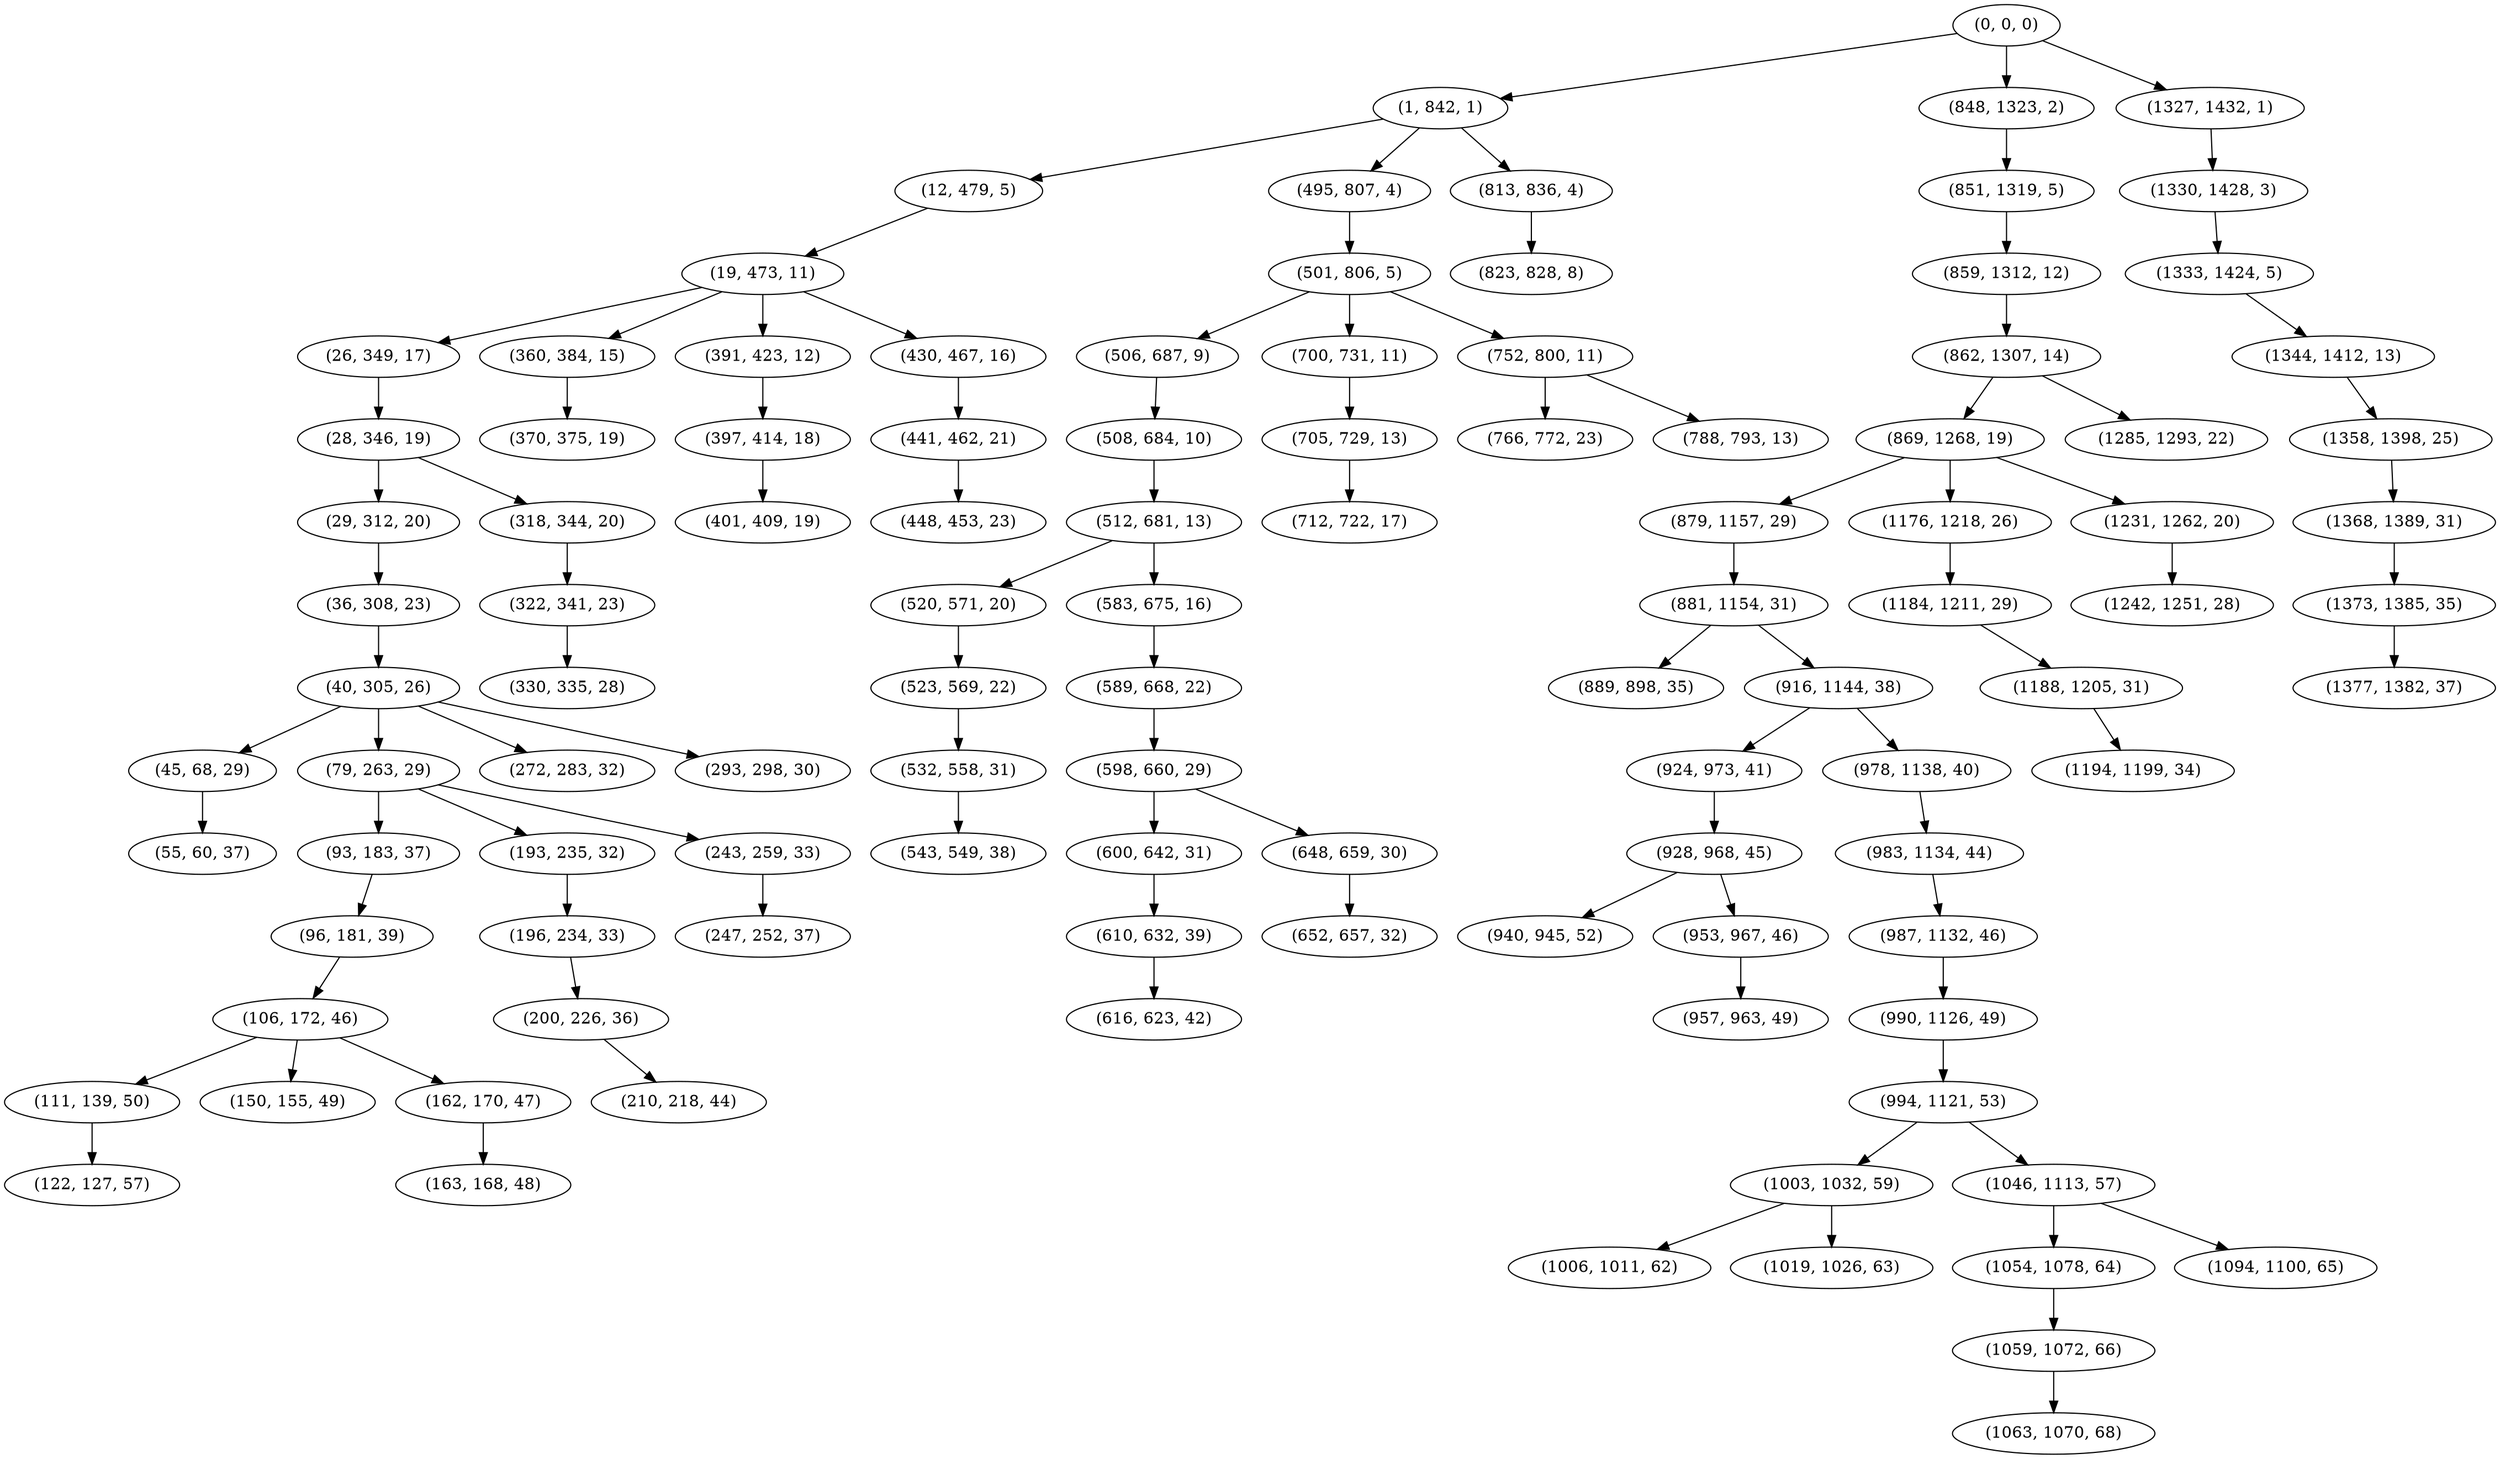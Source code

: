 digraph tree {
    "(0, 0, 0)";
    "(1, 842, 1)";
    "(12, 479, 5)";
    "(19, 473, 11)";
    "(26, 349, 17)";
    "(28, 346, 19)";
    "(29, 312, 20)";
    "(36, 308, 23)";
    "(40, 305, 26)";
    "(45, 68, 29)";
    "(55, 60, 37)";
    "(79, 263, 29)";
    "(93, 183, 37)";
    "(96, 181, 39)";
    "(106, 172, 46)";
    "(111, 139, 50)";
    "(122, 127, 57)";
    "(150, 155, 49)";
    "(162, 170, 47)";
    "(163, 168, 48)";
    "(193, 235, 32)";
    "(196, 234, 33)";
    "(200, 226, 36)";
    "(210, 218, 44)";
    "(243, 259, 33)";
    "(247, 252, 37)";
    "(272, 283, 32)";
    "(293, 298, 30)";
    "(318, 344, 20)";
    "(322, 341, 23)";
    "(330, 335, 28)";
    "(360, 384, 15)";
    "(370, 375, 19)";
    "(391, 423, 12)";
    "(397, 414, 18)";
    "(401, 409, 19)";
    "(430, 467, 16)";
    "(441, 462, 21)";
    "(448, 453, 23)";
    "(495, 807, 4)";
    "(501, 806, 5)";
    "(506, 687, 9)";
    "(508, 684, 10)";
    "(512, 681, 13)";
    "(520, 571, 20)";
    "(523, 569, 22)";
    "(532, 558, 31)";
    "(543, 549, 38)";
    "(583, 675, 16)";
    "(589, 668, 22)";
    "(598, 660, 29)";
    "(600, 642, 31)";
    "(610, 632, 39)";
    "(616, 623, 42)";
    "(648, 659, 30)";
    "(652, 657, 32)";
    "(700, 731, 11)";
    "(705, 729, 13)";
    "(712, 722, 17)";
    "(752, 800, 11)";
    "(766, 772, 23)";
    "(788, 793, 13)";
    "(813, 836, 4)";
    "(823, 828, 8)";
    "(848, 1323, 2)";
    "(851, 1319, 5)";
    "(859, 1312, 12)";
    "(862, 1307, 14)";
    "(869, 1268, 19)";
    "(879, 1157, 29)";
    "(881, 1154, 31)";
    "(889, 898, 35)";
    "(916, 1144, 38)";
    "(924, 973, 41)";
    "(928, 968, 45)";
    "(940, 945, 52)";
    "(953, 967, 46)";
    "(957, 963, 49)";
    "(978, 1138, 40)";
    "(983, 1134, 44)";
    "(987, 1132, 46)";
    "(990, 1126, 49)";
    "(994, 1121, 53)";
    "(1003, 1032, 59)";
    "(1006, 1011, 62)";
    "(1019, 1026, 63)";
    "(1046, 1113, 57)";
    "(1054, 1078, 64)";
    "(1059, 1072, 66)";
    "(1063, 1070, 68)";
    "(1094, 1100, 65)";
    "(1176, 1218, 26)";
    "(1184, 1211, 29)";
    "(1188, 1205, 31)";
    "(1194, 1199, 34)";
    "(1231, 1262, 20)";
    "(1242, 1251, 28)";
    "(1285, 1293, 22)";
    "(1327, 1432, 1)";
    "(1330, 1428, 3)";
    "(1333, 1424, 5)";
    "(1344, 1412, 13)";
    "(1358, 1398, 25)";
    "(1368, 1389, 31)";
    "(1373, 1385, 35)";
    "(1377, 1382, 37)";
    "(0, 0, 0)" -> "(1, 842, 1)";
    "(0, 0, 0)" -> "(848, 1323, 2)";
    "(0, 0, 0)" -> "(1327, 1432, 1)";
    "(1, 842, 1)" -> "(12, 479, 5)";
    "(1, 842, 1)" -> "(495, 807, 4)";
    "(1, 842, 1)" -> "(813, 836, 4)";
    "(12, 479, 5)" -> "(19, 473, 11)";
    "(19, 473, 11)" -> "(26, 349, 17)";
    "(19, 473, 11)" -> "(360, 384, 15)";
    "(19, 473, 11)" -> "(391, 423, 12)";
    "(19, 473, 11)" -> "(430, 467, 16)";
    "(26, 349, 17)" -> "(28, 346, 19)";
    "(28, 346, 19)" -> "(29, 312, 20)";
    "(28, 346, 19)" -> "(318, 344, 20)";
    "(29, 312, 20)" -> "(36, 308, 23)";
    "(36, 308, 23)" -> "(40, 305, 26)";
    "(40, 305, 26)" -> "(45, 68, 29)";
    "(40, 305, 26)" -> "(79, 263, 29)";
    "(40, 305, 26)" -> "(272, 283, 32)";
    "(40, 305, 26)" -> "(293, 298, 30)";
    "(45, 68, 29)" -> "(55, 60, 37)";
    "(79, 263, 29)" -> "(93, 183, 37)";
    "(79, 263, 29)" -> "(193, 235, 32)";
    "(79, 263, 29)" -> "(243, 259, 33)";
    "(93, 183, 37)" -> "(96, 181, 39)";
    "(96, 181, 39)" -> "(106, 172, 46)";
    "(106, 172, 46)" -> "(111, 139, 50)";
    "(106, 172, 46)" -> "(150, 155, 49)";
    "(106, 172, 46)" -> "(162, 170, 47)";
    "(111, 139, 50)" -> "(122, 127, 57)";
    "(162, 170, 47)" -> "(163, 168, 48)";
    "(193, 235, 32)" -> "(196, 234, 33)";
    "(196, 234, 33)" -> "(200, 226, 36)";
    "(200, 226, 36)" -> "(210, 218, 44)";
    "(243, 259, 33)" -> "(247, 252, 37)";
    "(318, 344, 20)" -> "(322, 341, 23)";
    "(322, 341, 23)" -> "(330, 335, 28)";
    "(360, 384, 15)" -> "(370, 375, 19)";
    "(391, 423, 12)" -> "(397, 414, 18)";
    "(397, 414, 18)" -> "(401, 409, 19)";
    "(430, 467, 16)" -> "(441, 462, 21)";
    "(441, 462, 21)" -> "(448, 453, 23)";
    "(495, 807, 4)" -> "(501, 806, 5)";
    "(501, 806, 5)" -> "(506, 687, 9)";
    "(501, 806, 5)" -> "(700, 731, 11)";
    "(501, 806, 5)" -> "(752, 800, 11)";
    "(506, 687, 9)" -> "(508, 684, 10)";
    "(508, 684, 10)" -> "(512, 681, 13)";
    "(512, 681, 13)" -> "(520, 571, 20)";
    "(512, 681, 13)" -> "(583, 675, 16)";
    "(520, 571, 20)" -> "(523, 569, 22)";
    "(523, 569, 22)" -> "(532, 558, 31)";
    "(532, 558, 31)" -> "(543, 549, 38)";
    "(583, 675, 16)" -> "(589, 668, 22)";
    "(589, 668, 22)" -> "(598, 660, 29)";
    "(598, 660, 29)" -> "(600, 642, 31)";
    "(598, 660, 29)" -> "(648, 659, 30)";
    "(600, 642, 31)" -> "(610, 632, 39)";
    "(610, 632, 39)" -> "(616, 623, 42)";
    "(648, 659, 30)" -> "(652, 657, 32)";
    "(700, 731, 11)" -> "(705, 729, 13)";
    "(705, 729, 13)" -> "(712, 722, 17)";
    "(752, 800, 11)" -> "(766, 772, 23)";
    "(752, 800, 11)" -> "(788, 793, 13)";
    "(813, 836, 4)" -> "(823, 828, 8)";
    "(848, 1323, 2)" -> "(851, 1319, 5)";
    "(851, 1319, 5)" -> "(859, 1312, 12)";
    "(859, 1312, 12)" -> "(862, 1307, 14)";
    "(862, 1307, 14)" -> "(869, 1268, 19)";
    "(862, 1307, 14)" -> "(1285, 1293, 22)";
    "(869, 1268, 19)" -> "(879, 1157, 29)";
    "(869, 1268, 19)" -> "(1176, 1218, 26)";
    "(869, 1268, 19)" -> "(1231, 1262, 20)";
    "(879, 1157, 29)" -> "(881, 1154, 31)";
    "(881, 1154, 31)" -> "(889, 898, 35)";
    "(881, 1154, 31)" -> "(916, 1144, 38)";
    "(916, 1144, 38)" -> "(924, 973, 41)";
    "(916, 1144, 38)" -> "(978, 1138, 40)";
    "(924, 973, 41)" -> "(928, 968, 45)";
    "(928, 968, 45)" -> "(940, 945, 52)";
    "(928, 968, 45)" -> "(953, 967, 46)";
    "(953, 967, 46)" -> "(957, 963, 49)";
    "(978, 1138, 40)" -> "(983, 1134, 44)";
    "(983, 1134, 44)" -> "(987, 1132, 46)";
    "(987, 1132, 46)" -> "(990, 1126, 49)";
    "(990, 1126, 49)" -> "(994, 1121, 53)";
    "(994, 1121, 53)" -> "(1003, 1032, 59)";
    "(994, 1121, 53)" -> "(1046, 1113, 57)";
    "(1003, 1032, 59)" -> "(1006, 1011, 62)";
    "(1003, 1032, 59)" -> "(1019, 1026, 63)";
    "(1046, 1113, 57)" -> "(1054, 1078, 64)";
    "(1046, 1113, 57)" -> "(1094, 1100, 65)";
    "(1054, 1078, 64)" -> "(1059, 1072, 66)";
    "(1059, 1072, 66)" -> "(1063, 1070, 68)";
    "(1176, 1218, 26)" -> "(1184, 1211, 29)";
    "(1184, 1211, 29)" -> "(1188, 1205, 31)";
    "(1188, 1205, 31)" -> "(1194, 1199, 34)";
    "(1231, 1262, 20)" -> "(1242, 1251, 28)";
    "(1327, 1432, 1)" -> "(1330, 1428, 3)";
    "(1330, 1428, 3)" -> "(1333, 1424, 5)";
    "(1333, 1424, 5)" -> "(1344, 1412, 13)";
    "(1344, 1412, 13)" -> "(1358, 1398, 25)";
    "(1358, 1398, 25)" -> "(1368, 1389, 31)";
    "(1368, 1389, 31)" -> "(1373, 1385, 35)";
    "(1373, 1385, 35)" -> "(1377, 1382, 37)";
}
